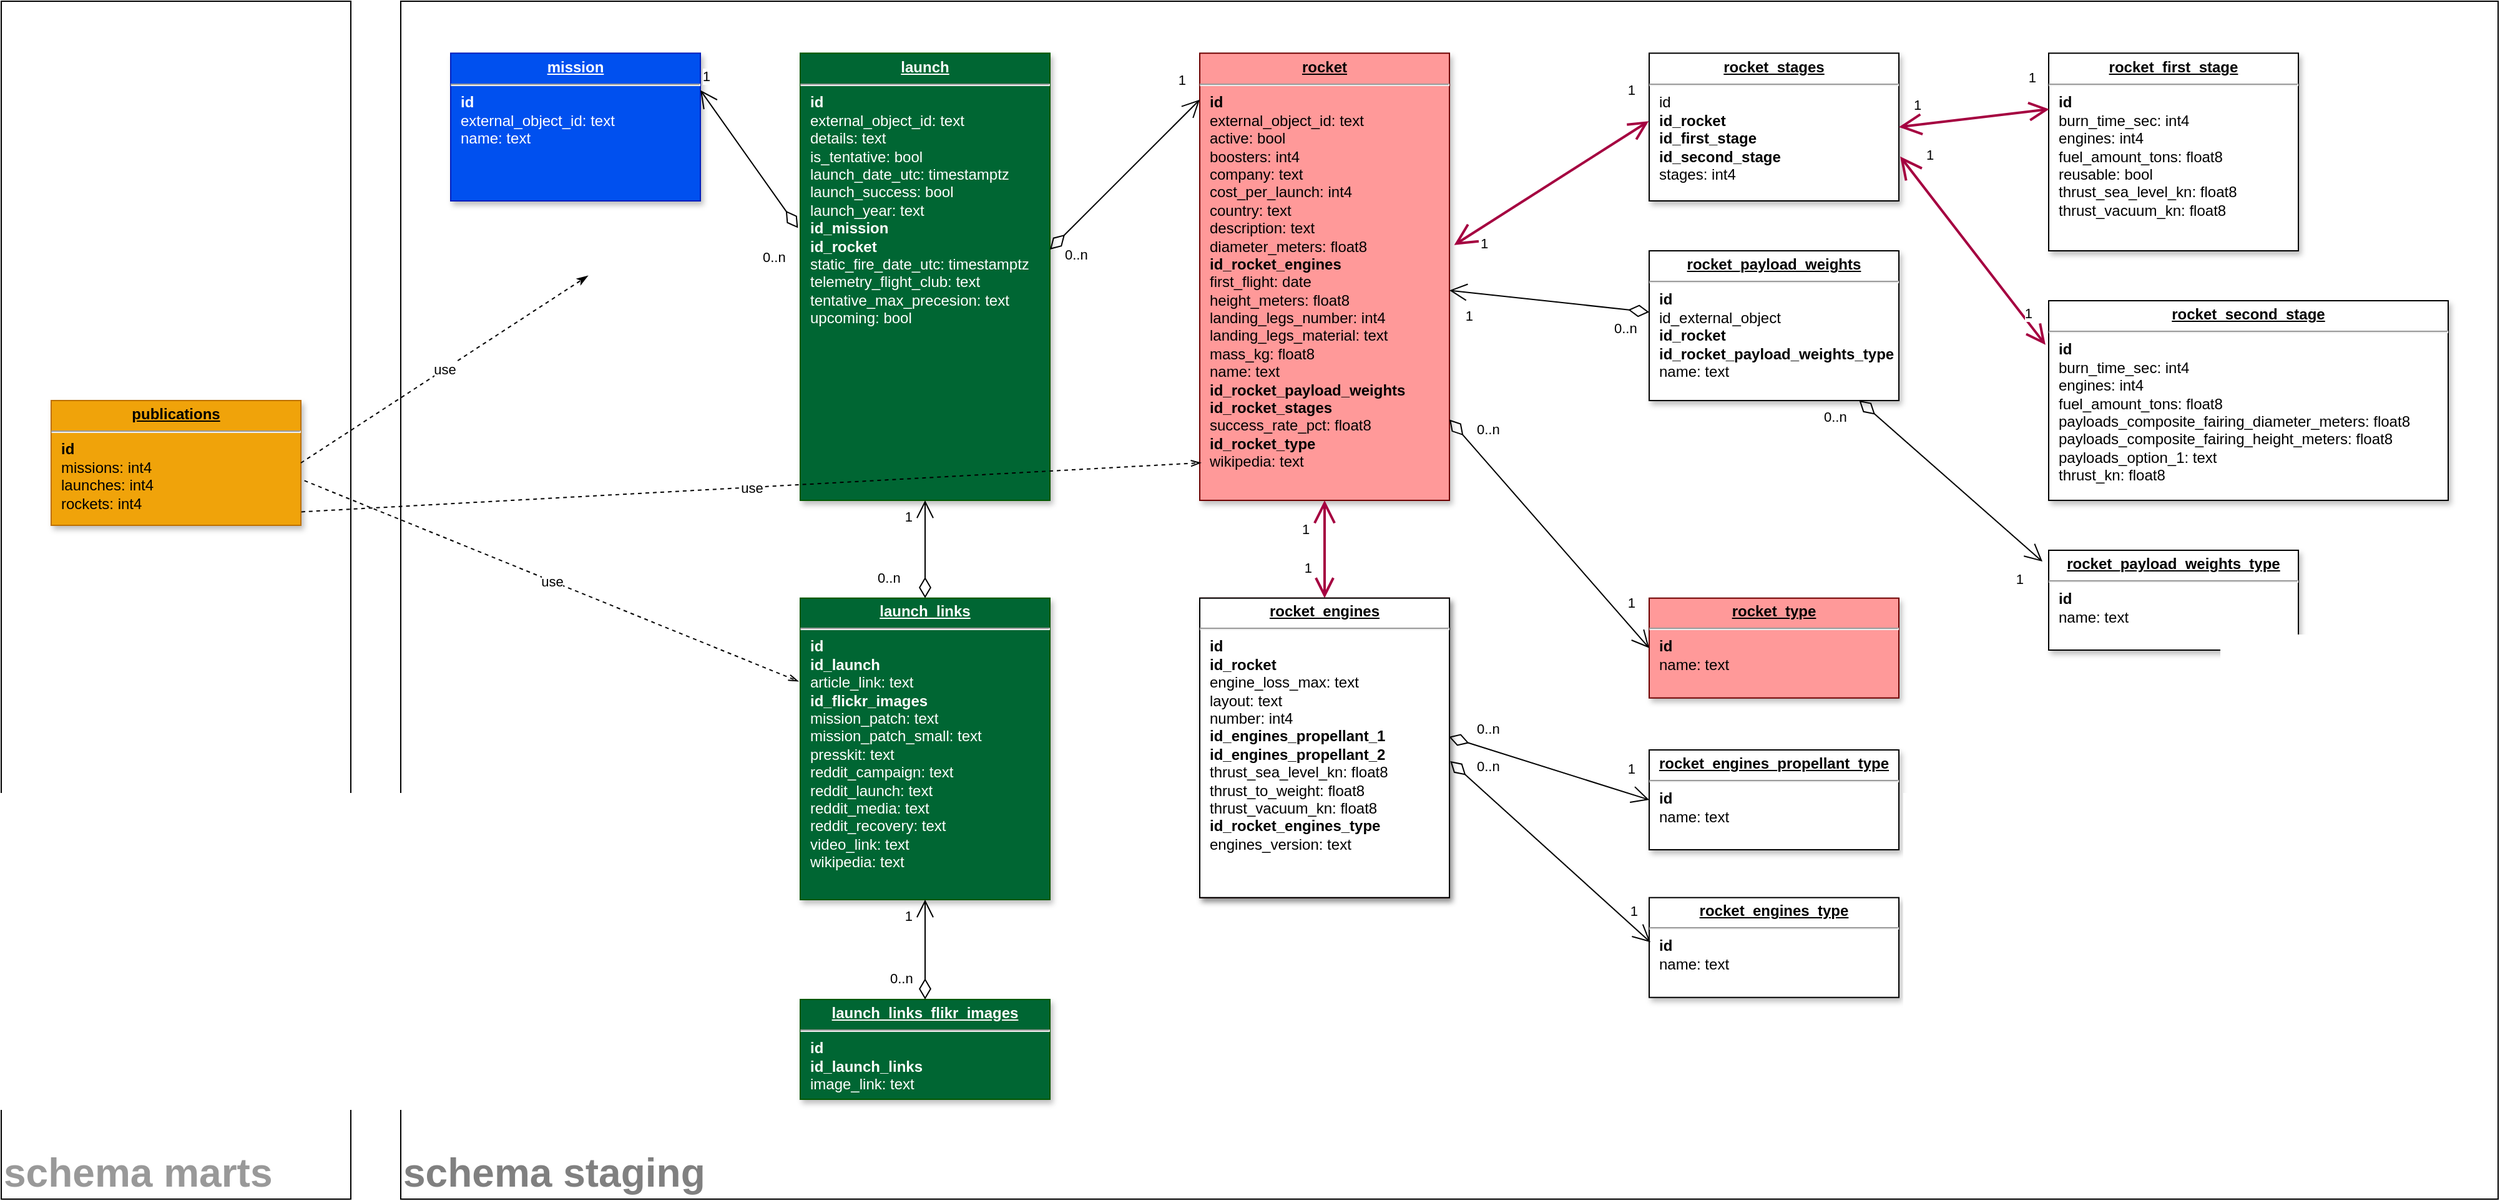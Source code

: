 <mxfile version="20.7.4" type="device"><diagram name="Page-1" id="efa7a0a1-bf9b-a30e-e6df-94a7791c09e9"><mxGraphModel dx="2874" dy="1140" grid="1" gridSize="10" guides="1" tooltips="1" connect="1" arrows="1" fold="1" page="0" pageScale="1" pageWidth="826" pageHeight="1169" background="none" math="0" shadow="0"><root><mxCell id="0"/><mxCell id="1" parent="0"/><mxCell id="w9wTwmuLnS19trC41pcA-28" value="schema marts" style="rounded=0;whiteSpace=wrap;html=1;fillColor=none;fontStyle=1;align=left;verticalAlign=bottom;fontSize=32;fontColor=#999999;" vertex="1" parent="1"><mxGeometry x="-560" y="40" width="280" height="960" as="geometry"/></mxCell><mxCell id="w9wTwmuLnS19trC41pcA-27" value="&lt;b&gt;&lt;font style=&quot;font-size: 32px;&quot; color=&quot;#808080&quot;&gt;schema staging&lt;/font&gt;&lt;/b&gt;" style="rounded=0;whiteSpace=wrap;html=1;fillColor=none;align=left;verticalAlign=bottom;" vertex="1" parent="1"><mxGeometry x="-240" y="40" width="1680" height="960" as="geometry"/></mxCell><mxCell id="23" value="&lt;p style=&quot;margin: 0px; margin-top: 4px; text-align: center; text-decoration: underline;&quot;&gt;&lt;strong&gt;rocket_stages&lt;/strong&gt;&lt;/p&gt;&lt;hr&gt;&lt;p style=&quot;margin: 0px; margin-left: 8px;&quot;&gt;id&lt;/p&gt;&lt;p style=&quot;margin: 0px; margin-left: 8px;&quot;&gt;&lt;b&gt;id_rocket&lt;/b&gt;&lt;/p&gt;&lt;p style=&quot;margin: 0px; margin-left: 8px;&quot;&gt;&lt;b&gt;id_first_stage&lt;/b&gt;&lt;/p&gt;&lt;p style=&quot;margin: 0px; margin-left: 8px;&quot;&gt;&lt;b&gt;id_second_stage&lt;/b&gt;&lt;/p&gt;&lt;p style=&quot;margin: 0px; margin-left: 8px;&quot;&gt;stages: int4&lt;/p&gt;" style="verticalAlign=top;align=left;overflow=fill;fontSize=12;fontFamily=Helvetica;html=1;shadow=1;" parent="1" vertex="1"><mxGeometry x="760" y="81.64" width="200" height="118.36" as="geometry"/></mxCell><mxCell id="19" value="&lt;p style=&quot;margin: 0px; margin-top: 4px; text-align: center; text-decoration: underline;&quot;&gt;&lt;strong&gt;rocket&lt;/strong&gt;&lt;/p&gt;&lt;hr&gt;&lt;p style=&quot;margin: 0px; margin-left: 8px;&quot;&gt;&lt;b&gt;id&lt;/b&gt;&lt;/p&gt;&lt;p style=&quot;margin: 0px; margin-left: 8px;&quot;&gt;external_object_id: text&lt;br&gt;&lt;/p&gt;&lt;p style=&quot;margin: 0px; margin-left: 8px;&quot;&gt;&lt;span style=&quot;background-color: initial;&quot;&gt;active: bool&lt;/span&gt;&lt;br&gt;&lt;/p&gt;&lt;p style=&quot;margin: 0px 0px 0px 8px;&quot;&gt;boosters: int4&lt;/p&gt;&lt;p style=&quot;margin: 0px 0px 0px 8px;&quot;&gt;company: text&lt;/p&gt;&lt;p style=&quot;margin: 0px 0px 0px 8px;&quot;&gt;cost_per_launch: int4&lt;/p&gt;&lt;p style=&quot;margin: 0px 0px 0px 8px;&quot;&gt;&lt;span style=&quot;background-color: initial;&quot;&gt;country: text&lt;/span&gt;&lt;br&gt;&lt;/p&gt;&lt;p style=&quot;margin: 0px 0px 0px 8px;&quot;&gt;description: text&lt;/p&gt;&lt;p style=&quot;margin: 0px 0px 0px 8px;&quot;&gt;diameter_meters: float8&lt;/p&gt;&lt;p style=&quot;margin: 0px 0px 0px 8px;&quot;&gt;&lt;b&gt;id_rocket_engines&lt;/b&gt;&lt;/p&gt;&lt;p style=&quot;margin: 0px 0px 0px 8px;&quot;&gt;&lt;span style=&quot;background-color: initial;&quot;&gt;first_flight: date&lt;/span&gt;&lt;br&gt;&lt;/p&gt;&lt;p style=&quot;margin: 0px 0px 0px 8px;&quot;&gt;&lt;span style=&quot;background-color: initial;&quot;&gt;height_meters: float8&lt;/span&gt;&lt;br&gt;&lt;/p&gt;&lt;p style=&quot;margin: 0px 0px 0px 8px;&quot;&gt;&lt;span style=&quot;background-color: initial;&quot;&gt;landing_legs_number: int4&lt;/span&gt;&lt;br&gt;&lt;/p&gt;&lt;p style=&quot;margin: 0px 0px 0px 8px;&quot;&gt;&lt;span style=&quot;background-color: initial;&quot;&gt;landing_legs_material: text&lt;/span&gt;&lt;/p&gt;&lt;p style=&quot;margin: 0px 0px 0px 8px;&quot;&gt;&lt;span style=&quot;background-color: initial;&quot;&gt;mass_kg: float8&lt;/span&gt;&lt;br&gt;&lt;/p&gt;&lt;p style=&quot;margin: 0px 0px 0px 8px;&quot;&gt;name: text&lt;/p&gt;&lt;p style=&quot;margin: 0px 0px 0px 8px;&quot;&gt;&lt;b&gt;&lt;span style=&quot;background-color: initial;&quot;&gt;id_rocket_payload_weights&lt;/span&gt;&lt;/b&gt;&lt;br&gt;&lt;/p&gt;&lt;p style=&quot;margin: 0px 0px 0px 8px;&quot;&gt;&lt;span style=&quot;background-color: initial;&quot;&gt;&lt;b&gt;id_rocket_stages&lt;/b&gt;&lt;/span&gt;&lt;br&gt;&lt;/p&gt;&lt;p style=&quot;margin: 0px; margin-left: 8px;&quot;&gt;success_rate_pct: float8&lt;/p&gt;&lt;p style=&quot;margin: 0px; margin-left: 8px;&quot;&gt;&lt;b&gt;id_rocket_type&lt;/b&gt;&lt;/p&gt;&lt;p style=&quot;margin: 0px; margin-left: 8px;&quot;&gt;wikipedia: text&lt;/p&gt;&lt;p style=&quot;margin: 0px; margin-left: 8px;&quot;&gt;&lt;br&gt;&lt;/p&gt;&lt;p style=&quot;margin: 0px; margin-left: 8px;&quot;&gt;&lt;br&gt;&lt;/p&gt;" style="verticalAlign=top;align=left;overflow=fill;fontSize=12;fontFamily=Helvetica;html=1;strokeColor=#6F0000;shadow=1;fillColor=#FF9999;fontColor=#000000;" parent="1" vertex="1"><mxGeometry x="400" y="81.64" width="200" height="358.36" as="geometry"/></mxCell><mxCell id="gY9jhq-3_MhneQLAjkMy-120" value="&lt;p style=&quot;margin: 0px; margin-top: 4px; text-align: center; text-decoration: underline;&quot;&gt;&lt;strong&gt;rocket_first_stage&lt;/strong&gt;&lt;/p&gt;&lt;hr&gt;&lt;p style=&quot;margin: 0px 0px 0px 8px;&quot;&gt;&lt;b&gt;id&lt;/b&gt;&lt;/p&gt;&lt;p style=&quot;margin: 0px 0px 0px 8px;&quot;&gt;burn_time_sec: int4&lt;/p&gt;&lt;p style=&quot;margin: 0px 0px 0px 8px;&quot;&gt;engines: int4&lt;/p&gt;&lt;p style=&quot;margin: 0px 0px 0px 8px;&quot;&gt;fuel_amount_tons: float8&lt;br&gt;&lt;/p&gt;&lt;p style=&quot;margin: 0px 0px 0px 8px;&quot;&gt;reusable: bool&lt;br&gt;&lt;/p&gt;&lt;p style=&quot;margin: 0px 0px 0px 8px;&quot;&gt;thrust_sea_level_kn: float8&lt;br&gt;&lt;/p&gt;&lt;p style=&quot;margin: 0px 0px 0px 8px;&quot;&gt;thrust_vacuum_kn: float8&lt;/p&gt;" style="verticalAlign=top;align=left;overflow=fill;fontSize=12;fontFamily=Helvetica;html=1;shadow=1;" parent="1" vertex="1"><mxGeometry x="1080" y="81.64" width="200" height="158.36" as="geometry"/></mxCell><mxCell id="gY9jhq-3_MhneQLAjkMy-121" value="&lt;p style=&quot;margin: 0px; margin-top: 4px; text-align: center; text-decoration: underline;&quot;&gt;&lt;strong&gt;rocket_second_stage&lt;/strong&gt;&lt;/p&gt;&lt;hr&gt;&lt;p style=&quot;margin: 0px 0px 0px 8px;&quot;&gt;&lt;b&gt;id&lt;/b&gt;&lt;/p&gt;&lt;p style=&quot;margin: 0px 0px 0px 8px;&quot;&gt;burn_time_sec: int4&lt;/p&gt;&lt;p style=&quot;margin: 0px 0px 0px 8px;&quot;&gt;engines: int4&lt;br&gt;&lt;/p&gt;&lt;p style=&quot;margin: 0px 0px 0px 8px;&quot;&gt;fuel_amount_tons: float8&lt;br&gt;&lt;/p&gt;&lt;p style=&quot;margin: 0px 0px 0px 8px;&quot;&gt;payloads_composite_fairing_diameter_meters: float8&lt;br&gt;&lt;/p&gt;&lt;p style=&quot;margin: 0px 0px 0px 8px;&quot;&gt;payloads_composite_fairing_height_meters: float8&lt;br&gt;&lt;/p&gt;&lt;p style=&quot;margin: 0px 0px 0px 8px;&quot;&gt;payloads_option_1: text&lt;br&gt;&lt;/p&gt;&lt;p style=&quot;margin: 0px 0px 0px 8px;&quot;&gt;thrust_kn: float8&lt;br&gt;&lt;/p&gt;&lt;div&gt;&lt;br&gt;&lt;/div&gt;" style="verticalAlign=top;align=left;overflow=fill;fontSize=12;fontFamily=Helvetica;html=1;shadow=1;" parent="1" vertex="1"><mxGeometry x="1080" y="280" width="320" height="160" as="geometry"/></mxCell><mxCell id="gY9jhq-3_MhneQLAjkMy-122" value="&lt;p style=&quot;margin: 0px; margin-top: 4px; text-align: center; text-decoration: underline;&quot;&gt;&lt;strong&gt;rocket_payload_weights&lt;/strong&gt;&lt;/p&gt;&lt;hr&gt;&lt;p style=&quot;margin: 0px; margin-left: 8px;&quot;&gt;&lt;b&gt;id&lt;/b&gt;&lt;/p&gt;&lt;p style=&quot;margin: 0px; margin-left: 8px;&quot;&gt;id_external_object&lt;/p&gt;&lt;p style=&quot;margin: 0px; margin-left: 8px;&quot;&gt;&lt;b&gt;id_rocket&lt;/b&gt;&lt;/p&gt;&lt;p style=&quot;margin: 0px; margin-left: 8px;&quot;&gt;&lt;b&gt;id_rocket_payload_weights_type&lt;br&gt;&lt;/b&gt;&lt;/p&gt;&lt;p style=&quot;margin: 0px; margin-left: 8px;&quot;&gt;name: text&lt;/p&gt;" style="verticalAlign=top;align=left;overflow=fill;fontSize=12;fontFamily=Helvetica;html=1;shadow=1;" parent="1" vertex="1"><mxGeometry x="760" y="240" width="200" height="120" as="geometry"/></mxCell><mxCell id="gY9jhq-3_MhneQLAjkMy-123" value="&lt;p style=&quot;margin: 0px; margin-top: 4px; text-align: center; text-decoration: underline;&quot;&gt;&lt;strong&gt;rocket_payload_weights_type&lt;/strong&gt;&lt;/p&gt;&lt;hr&gt;&lt;p style=&quot;margin: 0px; margin-left: 8px;&quot;&gt;&lt;b&gt;id&lt;/b&gt;&lt;/p&gt;&lt;p style=&quot;margin: 0px; margin-left: 8px;&quot;&gt;&lt;span style=&quot;background-color: initial;&quot;&gt;name: text&lt;/span&gt;&lt;br&gt;&lt;/p&gt;" style="verticalAlign=top;align=left;overflow=fill;fontSize=12;fontFamily=Helvetica;html=1;shadow=1;" parent="1" vertex="1"><mxGeometry x="1080" y="480" width="200" height="80" as="geometry"/></mxCell><mxCell id="gY9jhq-3_MhneQLAjkMy-124" value="&lt;p style=&quot;margin: 0px; margin-top: 4px; text-align: center; text-decoration: underline;&quot;&gt;&lt;strong&gt;rocket_engines_propellant_type&lt;/strong&gt;&lt;/p&gt;&lt;hr&gt;&lt;p style=&quot;margin: 0px; margin-left: 8px;&quot;&gt;&lt;b&gt;id&lt;/b&gt;&lt;/p&gt;&lt;p style=&quot;margin: 0px; margin-left: 8px;&quot;&gt;&lt;span style=&quot;background-color: initial;&quot;&gt;name: text&lt;/span&gt;&lt;br&gt;&lt;/p&gt;" style="verticalAlign=top;align=left;overflow=fill;fontSize=12;fontFamily=Helvetica;html=1;shadow=1;" parent="1" vertex="1"><mxGeometry x="760" y="640" width="200" height="80" as="geometry"/></mxCell><mxCell id="gY9jhq-3_MhneQLAjkMy-125" value="&lt;p style=&quot;margin: 0px; margin-top: 4px; text-align: center; text-decoration: underline;&quot;&gt;&lt;strong&gt;rocket_engines_type&lt;/strong&gt;&lt;/p&gt;&lt;hr&gt;&lt;p style=&quot;margin: 0px; margin-left: 8px;&quot;&gt;&lt;b&gt;id&lt;/b&gt;&lt;/p&gt;&lt;p style=&quot;margin: 0px; margin-left: 8px;&quot;&gt;&lt;span style=&quot;background-color: initial;&quot;&gt;name: text&lt;/span&gt;&lt;br&gt;&lt;/p&gt;" style="verticalAlign=top;align=left;overflow=fill;fontSize=12;fontFamily=Helvetica;html=1;shadow=1;" parent="1" vertex="1"><mxGeometry x="760" y="758.36" width="200" height="80" as="geometry"/></mxCell><mxCell id="gY9jhq-3_MhneQLAjkMy-126" value="&lt;p style=&quot;margin: 0px; margin-top: 4px; text-align: center; text-decoration: underline;&quot;&gt;&lt;strong&gt;rocket_engines&lt;/strong&gt;&lt;/p&gt;&lt;hr&gt;&lt;p style=&quot;margin: 0px; margin-left: 8px;&quot;&gt;&lt;b&gt;id&lt;/b&gt;&lt;/p&gt;&lt;p style=&quot;margin: 0px; margin-left: 8px;&quot;&gt;&lt;b&gt;id_rocket&lt;/b&gt;&lt;/p&gt;&lt;p style=&quot;margin: 0px 0px 0px 8px;&quot;&gt;engine_loss_max: text&lt;/p&gt;&lt;p style=&quot;margin: 0px 0px 0px 8px;&quot;&gt;layout: text&lt;/p&gt;&lt;p style=&quot;margin: 0px 0px 0px 8px;&quot;&gt;&lt;span style=&quot;background-color: initial;&quot;&gt;number: int4&lt;/span&gt;&lt;br&gt;&lt;/p&gt;&lt;p style=&quot;margin: 0px 0px 0px 8px;&quot;&gt;&lt;span style=&quot;background-color: initial;&quot;&gt;&lt;b&gt;id_engines_propellant_1&lt;/b&gt;&lt;/span&gt;&lt;/p&gt;&lt;p style=&quot;margin: 0px 0px 0px 8px;&quot;&gt;&lt;b&gt;id_engines_propellant_2&lt;/b&gt;&lt;span style=&quot;background-color: initial;&quot;&gt;&lt;br&gt;&lt;/span&gt;&lt;/p&gt;&lt;p style=&quot;margin: 0px 0px 0px 8px;&quot;&gt;thrust_sea_level_kn: float8&amp;nbsp;&lt;/p&gt;&lt;p style=&quot;margin: 0px 0px 0px 8px;&quot;&gt;thrust_to_weight: float8&lt;/p&gt;&lt;p style=&quot;margin: 0px 0px 0px 8px;&quot;&gt;thrust_vacuum_kn: float8&lt;/p&gt;&lt;p style=&quot;margin: 0px 0px 0px 8px;&quot;&gt;&lt;b&gt;id_rocket_engines_type&lt;/b&gt;&lt;/p&gt;&lt;p style=&quot;margin: 0px 0px 0px 8px;&quot;&gt;engines_version: text&lt;/p&gt;&lt;div&gt;&lt;br&gt;&lt;/div&gt;" style="verticalAlign=top;align=left;overflow=fill;fontSize=12;fontFamily=Helvetica;html=1;strokeColor=#6F0000;shadow=1;fillColor=#FF9999;fontColor=#000000;" parent="1" vertex="1"><mxGeometry x="400" y="518.36" width="200" height="240" as="geometry"/></mxCell><mxCell id="gY9jhq-3_MhneQLAjkMy-128" value="&lt;p style=&quot;margin: 0px; margin-top: 4px; text-align: center; text-decoration: underline;&quot;&gt;&lt;strong&gt;rocket_type&lt;/strong&gt;&lt;/p&gt;&lt;hr&gt;&lt;p style=&quot;margin: 0px; margin-left: 8px;&quot;&gt;&lt;b&gt;id&lt;/b&gt;&lt;/p&gt;&lt;p style=&quot;margin: 0px; margin-left: 8px;&quot;&gt;&lt;span style=&quot;background-color: initial;&quot;&gt;name: text&lt;/span&gt;&lt;br&gt;&lt;/p&gt;" style="verticalAlign=top;align=left;overflow=fill;fontSize=12;fontFamily=Helvetica;html=1;strokeColor=#6F0000;shadow=1;fillColor=#FF9999;fontColor=#000000;" parent="1" vertex="1"><mxGeometry x="760" y="518.36" width="200" height="80" as="geometry"/></mxCell><mxCell id="gY9jhq-3_MhneQLAjkMy-129" value="" style="endArrow=open;html=1;endSize=12;startArrow=open;startSize=14;startFill=0;rounded=0;fillColor=#d80073;strokeColor=#A50040;strokeWidth=2;" parent="1" source="19" target="gY9jhq-3_MhneQLAjkMy-126" edge="1"><mxGeometry relative="1" as="geometry"><mxPoint x="450" y="530" as="sourcePoint"/><mxPoint x="610" y="530" as="targetPoint"/></mxGeometry></mxCell><mxCell id="gY9jhq-3_MhneQLAjkMy-130" value="1" style="edgeLabel;resizable=0;html=1;align=left;verticalAlign=top;" parent="gY9jhq-3_MhneQLAjkMy-129" connectable="0" vertex="1"><mxGeometry x="-1" relative="1" as="geometry"><mxPoint x="-20" y="10" as="offset"/></mxGeometry></mxCell><mxCell id="gY9jhq-3_MhneQLAjkMy-131" value="1" style="edgeLabel;resizable=0;html=1;align=right;verticalAlign=top;" parent="gY9jhq-3_MhneQLAjkMy-129" connectable="0" vertex="1"><mxGeometry x="1" relative="1" as="geometry"><mxPoint x="-10" y="-38" as="offset"/></mxGeometry></mxCell><mxCell id="gY9jhq-3_MhneQLAjkMy-141" value="" style="endArrow=open;html=1;endSize=12;startArrow=diamondThin;startSize=14;startFill=0;rounded=0;" parent="1" source="gY9jhq-3_MhneQLAjkMy-122" target="19" edge="1"><mxGeometry relative="1" as="geometry"><mxPoint x="490" y="450" as="sourcePoint"/><mxPoint x="710" y="380" as="targetPoint"/></mxGeometry></mxCell><mxCell id="gY9jhq-3_MhneQLAjkMy-142" value="0..n" style="edgeLabel;resizable=0;html=1;align=left;verticalAlign=top;" parent="gY9jhq-3_MhneQLAjkMy-141" connectable="0" vertex="1"><mxGeometry x="-1" relative="1" as="geometry"><mxPoint x="-30" as="offset"/></mxGeometry></mxCell><mxCell id="gY9jhq-3_MhneQLAjkMy-143" value="1" style="edgeLabel;resizable=0;html=1;align=right;verticalAlign=top;" parent="gY9jhq-3_MhneQLAjkMy-141" connectable="0" vertex="1"><mxGeometry x="1" relative="1" as="geometry"><mxPoint x="20" y="7" as="offset"/></mxGeometry></mxCell><mxCell id="gY9jhq-3_MhneQLAjkMy-144" value="" style="endArrow=open;html=1;endSize=12;startArrow=diamondThin;startSize=14;startFill=0;rounded=0;entryX=-0.025;entryY=0.113;entryDx=0;entryDy=0;entryPerimeter=0;" parent="1" source="gY9jhq-3_MhneQLAjkMy-122" target="gY9jhq-3_MhneQLAjkMy-123" edge="1"><mxGeometry relative="1" as="geometry"><mxPoint x="770" y="299.689" as="sourcePoint"/><mxPoint x="610" y="283.193" as="targetPoint"/></mxGeometry></mxCell><mxCell id="gY9jhq-3_MhneQLAjkMy-145" value="0..n" style="edgeLabel;resizable=0;html=1;align=left;verticalAlign=top;" parent="gY9jhq-3_MhneQLAjkMy-144" connectable="0" vertex="1"><mxGeometry x="-1" relative="1" as="geometry"><mxPoint x="-30" as="offset"/></mxGeometry></mxCell><mxCell id="gY9jhq-3_MhneQLAjkMy-146" value="1" style="edgeLabel;resizable=0;html=1;align=right;verticalAlign=top;" parent="gY9jhq-3_MhneQLAjkMy-144" connectable="0" vertex="1"><mxGeometry x="1" relative="1" as="geometry"><mxPoint x="-15" y="1" as="offset"/></mxGeometry></mxCell><mxCell id="gY9jhq-3_MhneQLAjkMy-147" value="" style="endArrow=open;html=1;endSize=12;startArrow=diamondThin;startSize=14;startFill=0;rounded=0;entryX=0;entryY=0.5;entryDx=0;entryDy=0;exitX=0.998;exitY=0.463;exitDx=0;exitDy=0;exitPerimeter=0;" parent="1" source="gY9jhq-3_MhneQLAjkMy-126" target="gY9jhq-3_MhneQLAjkMy-124" edge="1"><mxGeometry relative="1" as="geometry"><mxPoint x="490" y="450" as="sourcePoint"/><mxPoint x="490" y="608.36" as="targetPoint"/></mxGeometry></mxCell><mxCell id="gY9jhq-3_MhneQLAjkMy-148" value="0..n" style="edgeLabel;resizable=0;html=1;align=left;verticalAlign=top;" parent="gY9jhq-3_MhneQLAjkMy-147" connectable="0" vertex="1"><mxGeometry x="-1" relative="1" as="geometry"><mxPoint x="20" y="-19" as="offset"/></mxGeometry></mxCell><mxCell id="gY9jhq-3_MhneQLAjkMy-149" value="1" style="edgeLabel;resizable=0;html=1;align=right;verticalAlign=top;" parent="gY9jhq-3_MhneQLAjkMy-147" connectable="0" vertex="1"><mxGeometry x="1" relative="1" as="geometry"><mxPoint x="-10" y="-38" as="offset"/></mxGeometry></mxCell><mxCell id="gY9jhq-3_MhneQLAjkMy-150" value="" style="endArrow=open;html=1;endSize=12;startArrow=diamondThin;startSize=14;startFill=0;rounded=0;entryX=0.005;entryY=0.447;entryDx=0;entryDy=0;entryPerimeter=0;exitX=1.003;exitY=0.544;exitDx=0;exitDy=0;exitPerimeter=0;" parent="1" source="gY9jhq-3_MhneQLAjkMy-126" target="gY9jhq-3_MhneQLAjkMy-125" edge="1"><mxGeometry relative="1" as="geometry"><mxPoint x="610" y="678.352" as="sourcePoint"/><mxPoint x="774.016" y="610" as="targetPoint"/></mxGeometry></mxCell><mxCell id="gY9jhq-3_MhneQLAjkMy-151" value="0..n" style="edgeLabel;resizable=0;html=1;align=left;verticalAlign=top;" parent="gY9jhq-3_MhneQLAjkMy-150" connectable="0" vertex="1"><mxGeometry x="-1" relative="1" as="geometry"><mxPoint x="19" y="-9" as="offset"/></mxGeometry></mxCell><mxCell id="gY9jhq-3_MhneQLAjkMy-152" value="1" style="edgeLabel;resizable=0;html=1;align=right;verticalAlign=top;" parent="gY9jhq-3_MhneQLAjkMy-150" connectable="0" vertex="1"><mxGeometry x="1" relative="1" as="geometry"><mxPoint x="-10" y="-38" as="offset"/></mxGeometry></mxCell><mxCell id="gY9jhq-3_MhneQLAjkMy-153" value="" style="endArrow=open;html=1;endSize=12;startArrow=diamondThin;startSize=14;startFill=0;rounded=0;entryX=0;entryY=0.5;entryDx=0;entryDy=0;" parent="1" source="19" target="gY9jhq-3_MhneQLAjkMy-128" edge="1"><mxGeometry relative="1" as="geometry"><mxPoint x="610" y="716.246" as="sourcePoint"/><mxPoint x="770" y="700.095" as="targetPoint"/></mxGeometry></mxCell><mxCell id="gY9jhq-3_MhneQLAjkMy-154" value="0..n" style="edgeLabel;resizable=0;html=1;align=left;verticalAlign=top;" parent="gY9jhq-3_MhneQLAjkMy-153" connectable="0" vertex="1"><mxGeometry x="-1" relative="1" as="geometry"><mxPoint x="20" y="-5" as="offset"/></mxGeometry></mxCell><mxCell id="gY9jhq-3_MhneQLAjkMy-155" value="1" style="edgeLabel;resizable=0;html=1;align=right;verticalAlign=top;" parent="gY9jhq-3_MhneQLAjkMy-153" connectable="0" vertex="1"><mxGeometry x="1" relative="1" as="geometry"><mxPoint x="-10" y="-49" as="offset"/></mxGeometry></mxCell><mxCell id="gY9jhq-3_MhneQLAjkMy-156" value="&lt;p style=&quot;margin: 0px; margin-top: 4px; text-align: center; text-decoration: underline;&quot;&gt;&lt;strong&gt;launch&lt;/strong&gt;&lt;/p&gt;&lt;hr&gt;&lt;p style=&quot;margin: 0px; margin-left: 8px;&quot;&gt;&lt;b&gt;id&lt;/b&gt;&lt;/p&gt;&lt;p style=&quot;margin: 0px; margin-left: 8px;&quot;&gt;external_object_id: text&lt;br&gt;&lt;/p&gt;&lt;p style=&quot;margin: 0px; margin-left: 8px;&quot;&gt;&lt;span style=&quot;background-color: initial;&quot;&gt;details: text&lt;/span&gt;&lt;br&gt;&lt;/p&gt;&lt;p style=&quot;margin: 0px; margin-left: 8px;&quot;&gt;&lt;span style=&quot;background-color: initial;&quot;&gt;is_tentative: bool&lt;/span&gt;&lt;/p&gt;&lt;p style=&quot;margin: 0px 0px 0px 8px;&quot;&gt;&lt;span style=&quot;background-color: initial;&quot;&gt;launch_date_utc:&amp;nbsp;timestamptz&lt;/span&gt;&lt;br&gt;&lt;/p&gt;&lt;p style=&quot;margin: 0px 0px 0px 8px;&quot;&gt;&lt;span style=&quot;background-color: initial;&quot;&gt;launch_success: bool&lt;/span&gt;&lt;br&gt;&lt;/p&gt;&lt;p style=&quot;margin: 0px 0px 0px 8px;&quot;&gt;launch_year: text&lt;/p&gt;&lt;p style=&quot;margin: 0px 0px 0px 8px;&quot;&gt;&lt;b&gt;id_mission&lt;/b&gt;&lt;/p&gt;&lt;p style=&quot;margin: 0px 0px 0px 8px;&quot;&gt;&lt;b&gt;id_rocket&lt;/b&gt;&lt;/p&gt;&lt;p style=&quot;margin: 0px 0px 0px 8px;&quot;&gt;static_fire_date_utc:&amp;nbsp;timestamptz&lt;/p&gt;&lt;p style=&quot;margin: 0px 0px 0px 8px;&quot;&gt;telemetry_flight_club: text&lt;/p&gt;&lt;p style=&quot;margin: 0px 0px 0px 8px;&quot;&gt;tentative_max_precesion: text&lt;/p&gt;&lt;p style=&quot;margin: 0px 0px 0px 8px;&quot;&gt;upcoming: bool&lt;/p&gt;" style="verticalAlign=top;align=left;overflow=fill;fontSize=12;fontFamily=Helvetica;html=1;strokeColor=#005700;shadow=1;fillColor=#006633;fontColor=#ffffff;" parent="1" vertex="1"><mxGeometry x="80" y="81.64" width="200" height="358.36" as="geometry"/></mxCell><mxCell id="gY9jhq-3_MhneQLAjkMy-157" value="&lt;p style=&quot;margin: 0px; margin-top: 4px; text-align: center; text-decoration: underline;&quot;&gt;&lt;strong&gt;launch_links&lt;/strong&gt;&lt;/p&gt;&lt;hr&gt;&lt;p style=&quot;margin: 0px; margin-left: 8px;&quot;&gt;&lt;b&gt;id&lt;/b&gt;&lt;/p&gt;&lt;p style=&quot;margin: 0px; margin-left: 8px;&quot;&gt;&lt;b&gt;id_launch&lt;/b&gt;&lt;/p&gt;&lt;p style=&quot;margin: 0px; margin-left: 8px;&quot;&gt;&lt;span style=&quot;background-color: initial;&quot;&gt;article_link: text&lt;/span&gt;&lt;/p&gt;&lt;p style=&quot;margin: 0px; margin-left: 8px;&quot;&gt;&lt;span style=&quot;background-color: initial;&quot;&gt;&lt;b&gt;id_flickr_images&lt;/b&gt;&lt;/span&gt;&lt;/p&gt;&lt;p style=&quot;margin: 0px; margin-left: 8px;&quot;&gt;mission_patch: text&lt;/p&gt;&lt;p style=&quot;margin: 0px; margin-left: 8px;&quot;&gt;mission_patch_small: text&lt;br&gt;&lt;/p&gt;&lt;p style=&quot;margin: 0px; margin-left: 8px;&quot;&gt;presskit: text&lt;/p&gt;&lt;p style=&quot;margin: 0px; margin-left: 8px;&quot;&gt;reddit_campaign: text&lt;/p&gt;&lt;p style=&quot;margin: 0px; margin-left: 8px;&quot;&gt;reddit_launch: text&lt;br&gt;&lt;/p&gt;&lt;p style=&quot;margin: 0px; margin-left: 8px;&quot;&gt;reddit_media: text&lt;br&gt;&lt;/p&gt;&lt;p style=&quot;margin: 0px; margin-left: 8px;&quot;&gt;reddit_recovery: text&lt;br&gt;&lt;/p&gt;&lt;p style=&quot;margin: 0px; margin-left: 8px;&quot;&gt;video_link: text&lt;br&gt;&lt;/p&gt;&lt;p style=&quot;margin: 0px; margin-left: 8px;&quot;&gt;wikipedia: text&lt;/p&gt;" style="verticalAlign=top;align=left;overflow=fill;fontSize=12;fontFamily=Helvetica;html=1;strokeColor=#005700;shadow=1;fillColor=#006633;fontColor=#ffffff;" parent="1" vertex="1"><mxGeometry x="80" y="518.36" width="200" height="241.64" as="geometry"/></mxCell><mxCell id="gY9jhq-3_MhneQLAjkMy-159" value="&lt;p style=&quot;margin: 0px; margin-top: 4px; text-align: center; text-decoration: underline;&quot;&gt;&lt;strong&gt;launch_links_flikr_images&lt;/strong&gt;&lt;/p&gt;&lt;hr&gt;&lt;p style=&quot;margin: 0px; margin-left: 8px;&quot;&gt;&lt;b&gt;id&lt;/b&gt;&lt;/p&gt;&lt;p style=&quot;margin: 0px; margin-left: 8px;&quot;&gt;&lt;b&gt;id_launch_links&lt;/b&gt;&lt;/p&gt;&lt;p style=&quot;margin: 0px; margin-left: 8px;&quot;&gt;&lt;span style=&quot;background-color: initial;&quot;&gt;image_link: text&lt;/span&gt;&lt;/p&gt;" style="verticalAlign=top;align=left;overflow=fill;fontSize=12;fontFamily=Helvetica;html=1;strokeColor=#005700;shadow=1;fillColor=#006633;fontColor=#ffffff;" parent="1" vertex="1"><mxGeometry x="80" y="840" width="200" height="80" as="geometry"/></mxCell><mxCell id="gY9jhq-3_MhneQLAjkMy-160" value="&lt;p style=&quot;margin: 0px; margin-top: 4px; text-align: center; text-decoration: underline;&quot;&gt;&lt;strong&gt;mission&lt;/strong&gt;&lt;/p&gt;&lt;hr&gt;&lt;p style=&quot;margin: 0px; margin-left: 8px;&quot;&gt;&lt;b&gt;id&lt;/b&gt;&lt;/p&gt;&lt;p style=&quot;margin: 0px; margin-left: 8px;&quot;&gt;external_object_id: text&lt;br&gt;&lt;/p&gt;&lt;p style=&quot;margin: 0px; margin-left: 8px;&quot;&gt;name: text&lt;/p&gt;" style="verticalAlign=top;align=left;overflow=fill;fontSize=12;fontFamily=Helvetica;html=1;strokeColor=#001DBC;shadow=1;fillColor=#0050ef;fontColor=#ffffff;" parent="1" vertex="1"><mxGeometry x="-200" y="81.64" width="200" height="118.36" as="geometry"/></mxCell><mxCell id="gY9jhq-3_MhneQLAjkMy-161" value="" style="endArrow=open;html=1;endSize=12;startArrow=diamondThin;startSize=14;startFill=0;rounded=0;endFill=0;" parent="1" source="gY9jhq-3_MhneQLAjkMy-157" target="gY9jhq-3_MhneQLAjkMy-156" edge="1"><mxGeometry x="0.01" y="-510" relative="1" as="geometry"><mxPoint x="510.0" y="450.0" as="sourcePoint"/><mxPoint x="510.0" y="608.36" as="targetPoint"/><mxPoint as="offset"/></mxGeometry></mxCell><mxCell id="gY9jhq-3_MhneQLAjkMy-162" value="0..n" style="edgeLabel;resizable=0;html=1;align=left;verticalAlign=top;" parent="gY9jhq-3_MhneQLAjkMy-161" connectable="0" vertex="1"><mxGeometry x="-1" relative="1" as="geometry"><mxPoint x="-40" y="-29" as="offset"/></mxGeometry></mxCell><mxCell id="gY9jhq-3_MhneQLAjkMy-163" value="1" style="edgeLabel;resizable=0;html=1;align=right;verticalAlign=top;" parent="gY9jhq-3_MhneQLAjkMy-161" connectable="0" vertex="1"><mxGeometry x="1" relative="1" as="geometry"><mxPoint x="-10" as="offset"/></mxGeometry></mxCell><mxCell id="AIpCG8RkfWz3MevlTubj-115" value="" style="endArrow=open;html=1;endSize=12;startArrow=diamondThin;startSize=14;startFill=0;rounded=0;exitX=1;exitY=0.439;exitDx=0;exitDy=0;exitPerimeter=0;entryX=0;entryY=0.104;entryDx=0;entryDy=0;entryPerimeter=0;" parent="1" source="gY9jhq-3_MhneQLAjkMy-156" target="19" edge="1"><mxGeometry relative="1" as="geometry"><mxPoint x="340" y="460" as="sourcePoint"/><mxPoint x="350" y="240" as="targetPoint"/></mxGeometry></mxCell><mxCell id="AIpCG8RkfWz3MevlTubj-116" value="0..n" style="edgeLabel;resizable=0;html=1;align=left;verticalAlign=top;" parent="AIpCG8RkfWz3MevlTubj-115" connectable="0" vertex="1"><mxGeometry x="-1" relative="1" as="geometry"><mxPoint x="10" y="-9" as="offset"/></mxGeometry></mxCell><mxCell id="AIpCG8RkfWz3MevlTubj-117" value="1" style="edgeLabel;resizable=0;html=1;align=right;verticalAlign=top;" parent="AIpCG8RkfWz3MevlTubj-115" connectable="0" vertex="1"><mxGeometry x="1" relative="1" as="geometry"><mxPoint x="-10" y="-29" as="offset"/></mxGeometry></mxCell><mxCell id="AIpCG8RkfWz3MevlTubj-118" value="" style="endArrow=open;html=1;endSize=12;startArrow=diamondThin;startSize=14;startFill=0;rounded=0;" parent="1" source="gY9jhq-3_MhneQLAjkMy-159" target="gY9jhq-3_MhneQLAjkMy-157" edge="1"><mxGeometry relative="1" as="geometry"><mxPoint x="510" y="450" as="sourcePoint"/><mxPoint x="110" y="840" as="targetPoint"/></mxGeometry></mxCell><mxCell id="AIpCG8RkfWz3MevlTubj-119" value="0..n" style="edgeLabel;resizable=0;html=1;align=left;verticalAlign=top;" parent="AIpCG8RkfWz3MevlTubj-118" connectable="0" vertex="1"><mxGeometry x="-1" relative="1" as="geometry"><mxPoint x="-30" y="-30" as="offset"/></mxGeometry></mxCell><mxCell id="AIpCG8RkfWz3MevlTubj-120" value="1" style="edgeLabel;resizable=0;html=1;align=right;verticalAlign=top;" parent="AIpCG8RkfWz3MevlTubj-118" connectable="0" vertex="1"><mxGeometry x="1" relative="1" as="geometry"><mxPoint x="-10" as="offset"/></mxGeometry></mxCell><mxCell id="AIpCG8RkfWz3MevlTubj-121" value="" style="endArrow=open;html=1;endSize=12;startArrow=diamondThin;startSize=14;startFill=0;rounded=0;exitX=-0.009;exitY=0.391;exitDx=0;exitDy=0;exitPerimeter=0;entryX=1;entryY=0.25;entryDx=0;entryDy=0;" parent="1" source="gY9jhq-3_MhneQLAjkMy-156" target="gY9jhq-3_MhneQLAjkMy-160" edge="1"><mxGeometry relative="1" as="geometry"><mxPoint y="280" as="sourcePoint"/><mxPoint x="30" y="230" as="targetPoint"/></mxGeometry></mxCell><mxCell id="AIpCG8RkfWz3MevlTubj-122" value="0..n" style="edgeLabel;resizable=0;html=1;align=left;verticalAlign=top;" parent="AIpCG8RkfWz3MevlTubj-121" connectable="0" vertex="1"><mxGeometry x="-1" relative="1" as="geometry"><mxPoint x="-30" y="10" as="offset"/></mxGeometry></mxCell><mxCell id="AIpCG8RkfWz3MevlTubj-123" value="1" style="edgeLabel;resizable=0;html=1;align=right;verticalAlign=top;" parent="AIpCG8RkfWz3MevlTubj-121" connectable="0" vertex="1"><mxGeometry x="1" relative="1" as="geometry"><mxPoint x="9" y="-24" as="offset"/></mxGeometry></mxCell><mxCell id="AIpCG8RkfWz3MevlTubj-127" value="" style="endArrow=open;html=1;endSize=12;startArrow=open;startSize=14;startFill=0;rounded=0;entryX=-0.008;entryY=0.221;entryDx=0;entryDy=0;entryPerimeter=0;exitX=1.005;exitY=0.699;exitDx=0;exitDy=0;exitPerimeter=0;fillColor=#d80073;strokeColor=#A50040;strokeWidth=2;" parent="1" source="23" target="gY9jhq-3_MhneQLAjkMy-121" edge="1"><mxGeometry x="-1" y="488" relative="1" as="geometry"><mxPoint x="1030" y="240" as="sourcePoint"/><mxPoint x="1030" y="318.36" as="targetPoint"/><mxPoint x="-18" y="-130" as="offset"/></mxGeometry></mxCell><mxCell id="AIpCG8RkfWz3MevlTubj-128" value="1" style="edgeLabel;resizable=0;html=1;align=left;verticalAlign=top;" parent="AIpCG8RkfWz3MevlTubj-127" connectable="0" vertex="1"><mxGeometry x="-1" relative="1" as="geometry"><mxPoint x="19" y="-14" as="offset"/></mxGeometry></mxCell><mxCell id="AIpCG8RkfWz3MevlTubj-129" value="1" style="edgeLabel;resizable=0;html=1;align=right;verticalAlign=top;" parent="AIpCG8RkfWz3MevlTubj-127" connectable="0" vertex="1"><mxGeometry x="1" relative="1" as="geometry"><mxPoint x="-10" y="-38" as="offset"/></mxGeometry></mxCell><mxCell id="AIpCG8RkfWz3MevlTubj-130" value="" style="endArrow=open;html=1;endSize=12;startArrow=open;startSize=14;startFill=0;rounded=0;entryX=0.002;entryY=0.283;entryDx=0;entryDy=0;entryPerimeter=0;exitX=1;exitY=0.5;exitDx=0;exitDy=0;fillColor=#d80073;strokeColor=#A50040;strokeWidth=2;" parent="1" source="23" target="gY9jhq-3_MhneQLAjkMy-120" edge="1"><mxGeometry x="-1" y="488" relative="1" as="geometry"><mxPoint x="971" y="174.374" as="sourcePoint"/><mxPoint x="1087.44" y="325.36" as="targetPoint"/><mxPoint x="-18" y="-130" as="offset"/></mxGeometry></mxCell><mxCell id="AIpCG8RkfWz3MevlTubj-131" value="1" style="edgeLabel;resizable=0;html=1;align=left;verticalAlign=top;" parent="AIpCG8RkfWz3MevlTubj-130" connectable="0" vertex="1"><mxGeometry x="-1" relative="1" as="geometry"><mxPoint x="10" y="-31" as="offset"/></mxGeometry></mxCell><mxCell id="AIpCG8RkfWz3MevlTubj-132" value="1" style="edgeLabel;resizable=0;html=1;align=right;verticalAlign=top;" parent="AIpCG8RkfWz3MevlTubj-130" connectable="0" vertex="1"><mxGeometry x="1" relative="1" as="geometry"><mxPoint x="-10" y="-38" as="offset"/></mxGeometry></mxCell><mxCell id="AIpCG8RkfWz3MevlTubj-133" value="" style="endArrow=open;html=1;endSize=12;startArrow=open;startSize=14;startFill=0;rounded=0;entryX=-0.002;entryY=0.46;entryDx=0;entryDy=0;entryPerimeter=0;exitX=1.019;exitY=0.429;exitDx=0;exitDy=0;exitPerimeter=0;fillColor=#d80073;strokeColor=#A50040;strokeWidth=2;" parent="1" source="19" target="23" edge="1"><mxGeometry x="-1" y="488" relative="1" as="geometry"><mxPoint x="971" y="174.374" as="sourcePoint"/><mxPoint x="1087.44" y="325.36" as="targetPoint"/><mxPoint x="-18" y="-130" as="offset"/></mxGeometry></mxCell><mxCell id="AIpCG8RkfWz3MevlTubj-134" value="1" style="edgeLabel;resizable=0;html=1;align=left;verticalAlign=top;" parent="AIpCG8RkfWz3MevlTubj-133" connectable="0" vertex="1"><mxGeometry x="-1" relative="1" as="geometry"><mxPoint x="19" y="-14" as="offset"/></mxGeometry></mxCell><mxCell id="AIpCG8RkfWz3MevlTubj-135" value="1" style="edgeLabel;resizable=0;html=1;align=right;verticalAlign=top;" parent="AIpCG8RkfWz3MevlTubj-133" connectable="0" vertex="1"><mxGeometry x="1" relative="1" as="geometry"><mxPoint x="-10" y="-38" as="offset"/></mxGeometry></mxCell><mxCell id="v2qml_-9hieayFeV5W0p-26" value="&lt;p style=&quot;margin: 0px; margin-top: 4px; text-align: center; text-decoration: underline;&quot;&gt;&lt;strong&gt;rocket_engines&lt;/strong&gt;&lt;/p&gt;&lt;hr&gt;&lt;p style=&quot;margin: 0px; margin-left: 8px;&quot;&gt;&lt;b&gt;id&lt;/b&gt;&lt;/p&gt;&lt;p style=&quot;margin: 0px; margin-left: 8px;&quot;&gt;&lt;b&gt;id_rocket&lt;/b&gt;&lt;/p&gt;&lt;p style=&quot;margin: 0px 0px 0px 8px;&quot;&gt;engine_loss_max: text&lt;/p&gt;&lt;p style=&quot;margin: 0px 0px 0px 8px;&quot;&gt;layout: text&lt;/p&gt;&lt;p style=&quot;margin: 0px 0px 0px 8px;&quot;&gt;&lt;span style=&quot;background-color: initial;&quot;&gt;number: int4&lt;/span&gt;&lt;br&gt;&lt;/p&gt;&lt;p style=&quot;margin: 0px 0px 0px 8px;&quot;&gt;&lt;span style=&quot;background-color: initial;&quot;&gt;&lt;b&gt;id_engines_propellant_1&lt;/b&gt;&lt;/span&gt;&lt;/p&gt;&lt;p style=&quot;margin: 0px 0px 0px 8px;&quot;&gt;&lt;b&gt;id_engines_propellant_2&lt;/b&gt;&lt;span style=&quot;background-color: initial;&quot;&gt;&lt;br&gt;&lt;/span&gt;&lt;/p&gt;&lt;p style=&quot;margin: 0px 0px 0px 8px;&quot;&gt;thrust_sea_level_kn: float8&amp;nbsp;&lt;/p&gt;&lt;p style=&quot;margin: 0px 0px 0px 8px;&quot;&gt;thrust_to_weight: float8&lt;/p&gt;&lt;p style=&quot;margin: 0px 0px 0px 8px;&quot;&gt;thrust_vacuum_kn: float8&lt;/p&gt;&lt;p style=&quot;margin: 0px 0px 0px 8px;&quot;&gt;&lt;b&gt;id_rocket_engines_type&lt;/b&gt;&lt;/p&gt;&lt;p style=&quot;margin: 0px 0px 0px 8px;&quot;&gt;engines_version: text&lt;/p&gt;&lt;div&gt;&lt;br&gt;&lt;/div&gt;" style="verticalAlign=top;align=left;overflow=fill;fontSize=12;fontFamily=Helvetica;html=1;shadow=1;" parent="1" vertex="1"><mxGeometry x="400" y="518.36" width="200" height="240" as="geometry"/></mxCell><mxCell id="w9wTwmuLnS19trC41pcA-23" value="&lt;p style=&quot;margin: 0px; margin-top: 4px; text-align: center; text-decoration: underline;&quot;&gt;&lt;strong&gt;publications&lt;/strong&gt;&lt;/p&gt;&lt;hr&gt;&lt;p style=&quot;margin: 0px; margin-left: 8px;&quot;&gt;&lt;b&gt;id&lt;/b&gt;&lt;/p&gt;&lt;p style=&quot;margin: 0px; margin-left: 8px;&quot;&gt;missions: int4&lt;/p&gt;&lt;p style=&quot;margin: 0px; margin-left: 8px;&quot;&gt;&lt;span style=&quot;background-color: initial;&quot;&gt;launches: int4&lt;/span&gt;&lt;/p&gt;&lt;p style=&quot;margin: 0px; margin-left: 8px;&quot;&gt;&lt;span style=&quot;background-color: initial;&quot;&gt;rockets: int4&lt;/span&gt;&lt;/p&gt;" style="verticalAlign=top;align=left;overflow=fill;fontSize=12;fontFamily=Helvetica;html=1;strokeColor=#BD7000;shadow=1;fillColor=#f0a30a;fontColor=#000000;" vertex="1" parent="1"><mxGeometry x="-520" y="360" width="200" height="100" as="geometry"/></mxCell><mxCell id="w9wTwmuLnS19trC41pcA-24" value="use" style="endArrow=classicThin;dashed=1;html=1;rounded=0;exitX=1;exitY=0.5;exitDx=0;exitDy=0;endFill=1;" edge="1" parent="1" source="w9wTwmuLnS19trC41pcA-23"><mxGeometry width="50" height="50" relative="1" as="geometry"><mxPoint x="-240" y="330" as="sourcePoint"/><mxPoint x="-90" y="260" as="targetPoint"/></mxGeometry></mxCell><mxCell id="w9wTwmuLnS19trC41pcA-25" value="use" style="endArrow=openThin;dashed=1;html=1;rounded=0;entryX=-0.007;entryY=0.276;entryDx=0;entryDy=0;exitX=1.014;exitY=0.642;exitDx=0;exitDy=0;exitPerimeter=0;entryPerimeter=0;endFill=0;" edge="1" parent="1" source="w9wTwmuLnS19trC41pcA-23" target="gY9jhq-3_MhneQLAjkMy-157"><mxGeometry width="50" height="50" relative="1" as="geometry"><mxPoint x="-325.42" y="370" as="sourcePoint"/><mxPoint x="-182.765" y="210.0" as="targetPoint"/></mxGeometry></mxCell><mxCell id="w9wTwmuLnS19trC41pcA-26" value="use" style="endArrow=openThin;dashed=1;html=1;rounded=0;entryX=0.005;entryY=0.916;entryDx=0;entryDy=0;entryPerimeter=0;exitX=1.002;exitY=0.892;exitDx=0;exitDy=0;exitPerimeter=0;endFill=0;" edge="1" parent="1" source="w9wTwmuLnS19trC41pcA-23" target="19"><mxGeometry width="50" height="50" relative="1" as="geometry"><mxPoint x="-270" y="393.361" as="sourcePoint"/><mxPoint y="650" as="targetPoint"/></mxGeometry></mxCell></root></mxGraphModel></diagram></mxfile>